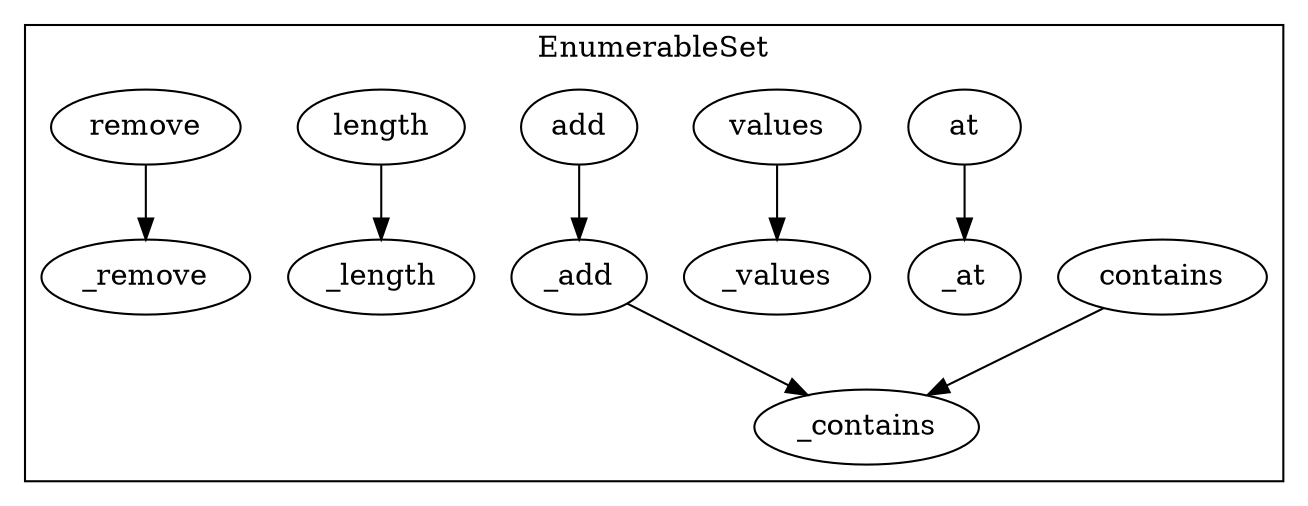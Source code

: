 strict digraph {
subgraph cluster_22138_EnumerableSet {
label = "EnumerableSet"
"22138__values" [label="_values"]
"22138__at" [label="_at"]
"22138_contains" [label="contains"]
"22138__contains" [label="_contains"]
"22138_at" [label="at"]
"22138__length" [label="_length"]
"22138_values" [label="values"]
"22138__add" [label="_add"]
"22138_add" [label="add"]
"22138__remove" [label="_remove"]
"22138_length" [label="length"]
"22138_remove" [label="remove"]
"22138_remove" -> "22138__remove"
"22138__add" -> "22138__contains"
"22138_values" -> "22138__values"
"22138_at" -> "22138__at"
"22138_add" -> "22138__add"
"22138_length" -> "22138__length"
"22138_contains" -> "22138__contains"
}subgraph cluster_solidity {
label = "[Solidity]"
}
}